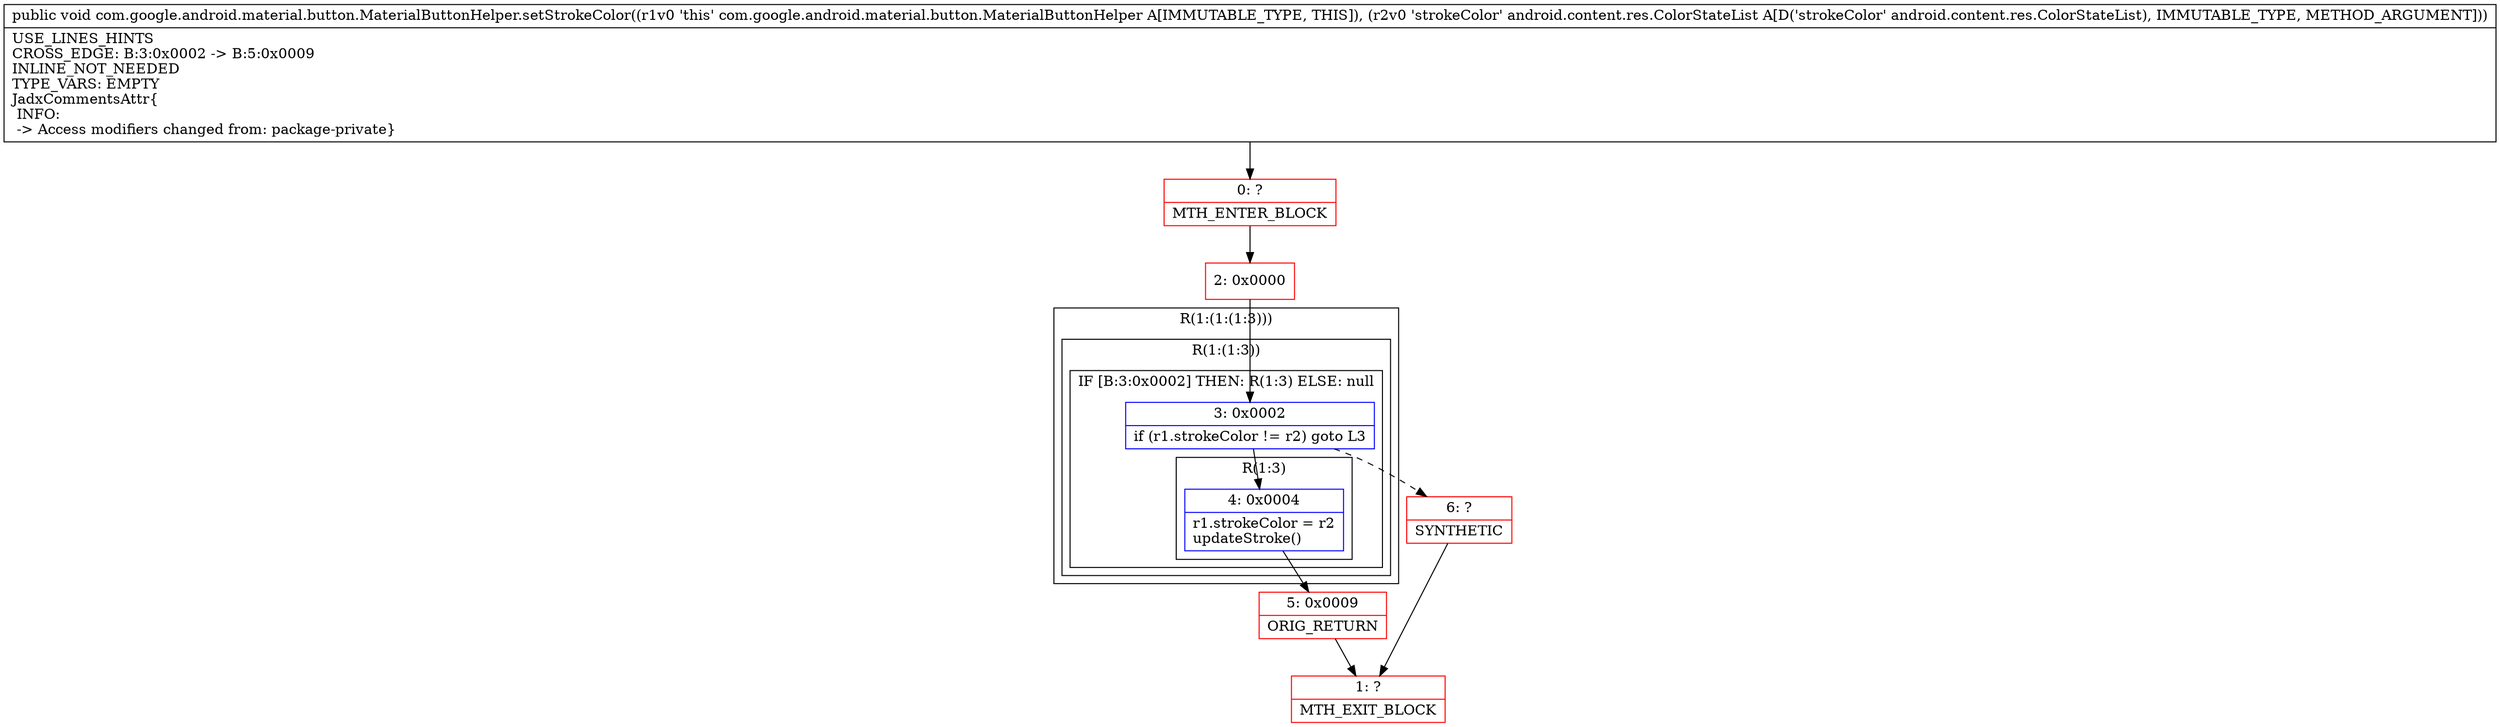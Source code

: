 digraph "CFG forcom.google.android.material.button.MaterialButtonHelper.setStrokeColor(Landroid\/content\/res\/ColorStateList;)V" {
subgraph cluster_Region_1132595996 {
label = "R(1:(1:(1:3)))";
node [shape=record,color=blue];
subgraph cluster_Region_1175373340 {
label = "R(1:(1:3))";
node [shape=record,color=blue];
subgraph cluster_IfRegion_1108611638 {
label = "IF [B:3:0x0002] THEN: R(1:3) ELSE: null";
node [shape=record,color=blue];
Node_3 [shape=record,label="{3\:\ 0x0002|if (r1.strokeColor != r2) goto L3\l}"];
subgraph cluster_Region_979829844 {
label = "R(1:3)";
node [shape=record,color=blue];
Node_4 [shape=record,label="{4\:\ 0x0004|r1.strokeColor = r2\lupdateStroke()\l}"];
}
}
}
}
Node_0 [shape=record,color=red,label="{0\:\ ?|MTH_ENTER_BLOCK\l}"];
Node_2 [shape=record,color=red,label="{2\:\ 0x0000}"];
Node_5 [shape=record,color=red,label="{5\:\ 0x0009|ORIG_RETURN\l}"];
Node_1 [shape=record,color=red,label="{1\:\ ?|MTH_EXIT_BLOCK\l}"];
Node_6 [shape=record,color=red,label="{6\:\ ?|SYNTHETIC\l}"];
MethodNode[shape=record,label="{public void com.google.android.material.button.MaterialButtonHelper.setStrokeColor((r1v0 'this' com.google.android.material.button.MaterialButtonHelper A[IMMUTABLE_TYPE, THIS]), (r2v0 'strokeColor' android.content.res.ColorStateList A[D('strokeColor' android.content.res.ColorStateList), IMMUTABLE_TYPE, METHOD_ARGUMENT]))  | USE_LINES_HINTS\lCROSS_EDGE: B:3:0x0002 \-\> B:5:0x0009\lINLINE_NOT_NEEDED\lTYPE_VARS: EMPTY\lJadxCommentsAttr\{\l INFO: \l \-\> Access modifiers changed from: package\-private\}\l}"];
MethodNode -> Node_0;Node_3 -> Node_4;
Node_3 -> Node_6[style=dashed];
Node_4 -> Node_5;
Node_0 -> Node_2;
Node_2 -> Node_3;
Node_5 -> Node_1;
Node_6 -> Node_1;
}

